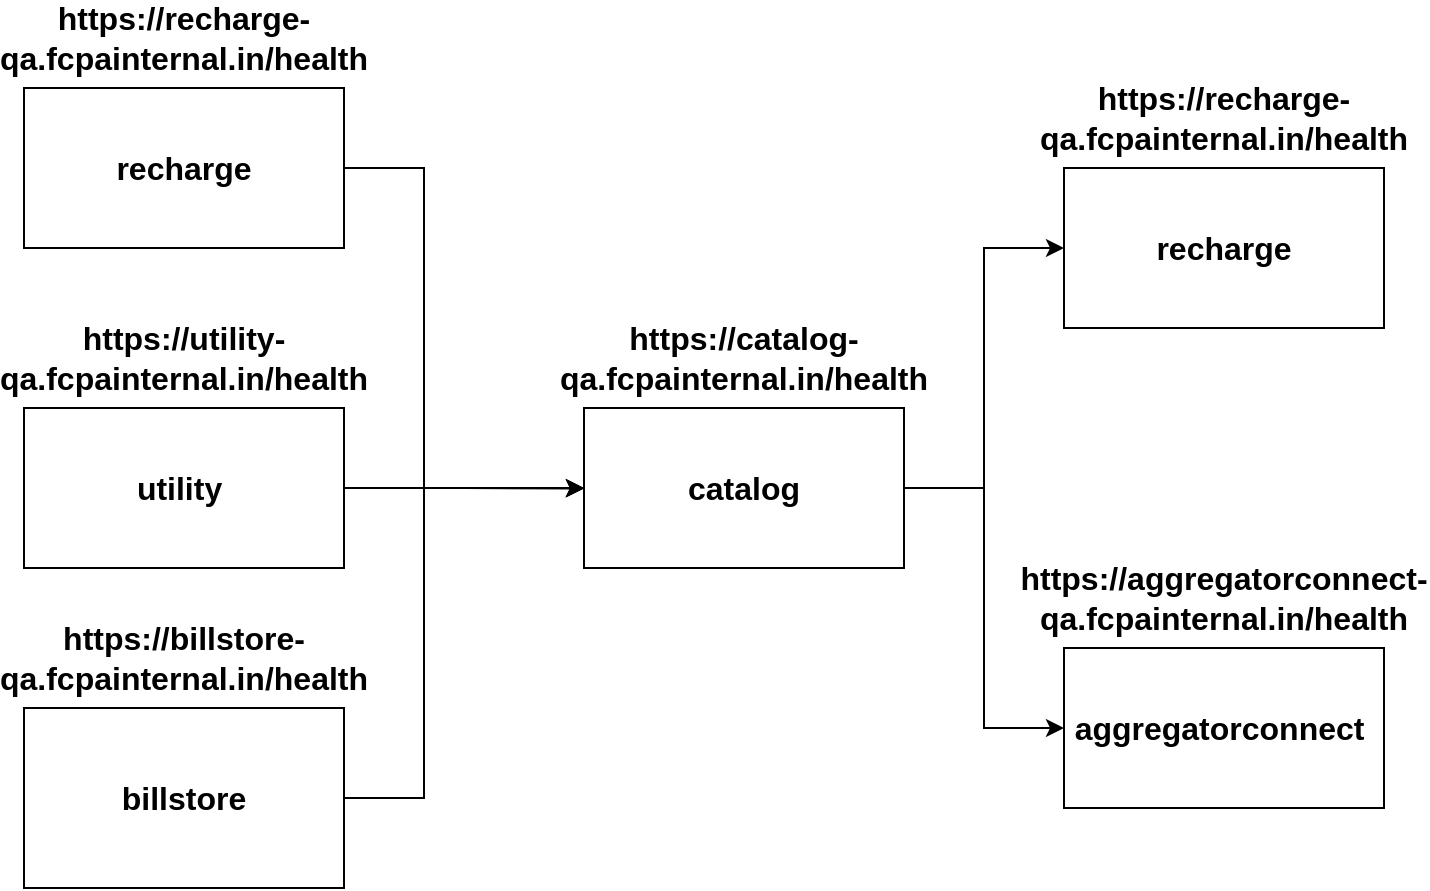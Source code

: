 <mxfile version="26.0.4">
  <diagram name="catalog" id="HybIhVwCzq5EruORasiY">
    <mxGraphModel dx="1434" dy="715" grid="1" gridSize="10" guides="1" tooltips="1" connect="1" arrows="1" fold="1" page="0" pageScale="1" pageWidth="850" pageHeight="1100" math="0" shadow="0">
      <root>
        <mxCell id="0" />
        <mxCell id="1" parent="0" />
        <mxCell id="CgaA7lfagobDSWBrxrx8-8" style="edgeStyle=orthogonalEdgeStyle;rounded=0;orthogonalLoop=1;jettySize=auto;html=1;exitX=1;exitY=0.5;exitDx=0;exitDy=0;entryX=0;entryY=0.5;entryDx=0;entryDy=0;fontStyle=1;fontSize=16;movable=0;resizable=0;rotatable=0;deletable=0;editable=0;locked=1;connectable=0;" parent="1" source="CgaA7lfagobDSWBrxrx8-1" target="CgaA7lfagobDSWBrxrx8-4" edge="1">
          <mxGeometry relative="1" as="geometry">
            <Array as="points">
              <mxPoint x="360" y="240" />
              <mxPoint x="360" y="400" />
            </Array>
          </mxGeometry>
        </mxCell>
        <mxCell id="CgaA7lfagobDSWBrxrx8-1" value="recharge" style="rounded=0;whiteSpace=wrap;html=1;fontStyle=1;fontSize=16;movable=0;resizable=0;rotatable=0;deletable=0;editable=0;locked=1;connectable=0;" parent="1" vertex="1">
          <mxGeometry x="160" y="200" width="160" height="80" as="geometry" />
        </mxCell>
        <mxCell id="CgaA7lfagobDSWBrxrx8-9" style="edgeStyle=orthogonalEdgeStyle;rounded=0;orthogonalLoop=1;jettySize=auto;html=1;exitX=1;exitY=0.5;exitDx=0;exitDy=0;fontStyle=1;fontSize=16;movable=0;resizable=0;rotatable=0;deletable=0;editable=0;locked=1;connectable=0;" parent="1" source="CgaA7lfagobDSWBrxrx8-2" edge="1">
          <mxGeometry relative="1" as="geometry">
            <mxPoint x="440" y="400.333" as="targetPoint" />
          </mxGeometry>
        </mxCell>
        <mxCell id="CgaA7lfagobDSWBrxrx8-2" value="utility&amp;nbsp;" style="rounded=0;whiteSpace=wrap;html=1;fontStyle=1;fontSize=16;movable=0;resizable=0;rotatable=0;deletable=0;editable=0;locked=1;connectable=0;" parent="1" vertex="1">
          <mxGeometry x="160" y="360" width="160" height="80" as="geometry" />
        </mxCell>
        <mxCell id="CgaA7lfagobDSWBrxrx8-3" value="billstore" style="rounded=0;whiteSpace=wrap;html=1;fontStyle=1;fontSize=16;movable=0;resizable=0;rotatable=0;deletable=0;editable=0;locked=1;connectable=0;" parent="1" vertex="1">
          <mxGeometry x="160" y="510" width="160" height="90" as="geometry" />
        </mxCell>
        <mxCell id="CgaA7lfagobDSWBrxrx8-14" style="edgeStyle=orthogonalEdgeStyle;rounded=0;orthogonalLoop=1;jettySize=auto;html=1;entryX=0;entryY=0.5;entryDx=0;entryDy=0;fontStyle=1;fontSize=16;movable=0;resizable=0;rotatable=0;deletable=0;editable=0;locked=1;connectable=0;" parent="1" source="CgaA7lfagobDSWBrxrx8-4" target="CgaA7lfagobDSWBrxrx8-5" edge="1">
          <mxGeometry relative="1" as="geometry" />
        </mxCell>
        <mxCell id="CgaA7lfagobDSWBrxrx8-15" style="edgeStyle=orthogonalEdgeStyle;rounded=0;orthogonalLoop=1;jettySize=auto;html=1;exitX=1;exitY=0.5;exitDx=0;exitDy=0;entryX=0;entryY=0.5;entryDx=0;entryDy=0;fontStyle=1;fontSize=16;movable=0;resizable=0;rotatable=0;deletable=0;editable=0;locked=1;connectable=0;" parent="1" source="CgaA7lfagobDSWBrxrx8-4" target="CgaA7lfagobDSWBrxrx8-6" edge="1">
          <mxGeometry relative="1" as="geometry" />
        </mxCell>
        <mxCell id="CgaA7lfagobDSWBrxrx8-4" value="catalog" style="rounded=0;whiteSpace=wrap;html=1;fontStyle=1;fontSize=16;movable=0;resizable=0;rotatable=0;deletable=0;editable=0;locked=1;connectable=0;" parent="1" vertex="1">
          <mxGeometry x="440" y="360" width="160" height="80" as="geometry" />
        </mxCell>
        <mxCell id="CgaA7lfagobDSWBrxrx8-5" value="recharge" style="rounded=0;whiteSpace=wrap;html=1;fontStyle=1;fontSize=16;movable=0;resizable=0;rotatable=0;deletable=0;editable=0;locked=1;connectable=0;" parent="1" vertex="1">
          <mxGeometry x="680" y="240" width="160" height="80" as="geometry" />
        </mxCell>
        <mxCell id="CgaA7lfagobDSWBrxrx8-6" value="aggregatorconnect&amp;nbsp;" style="rounded=0;whiteSpace=wrap;html=1;fontStyle=1;fontSize=16;movable=0;resizable=0;rotatable=0;deletable=0;editable=0;locked=1;connectable=0;" parent="1" vertex="1">
          <mxGeometry x="680" y="480" width="160" height="80" as="geometry" />
        </mxCell>
        <UserObject label="https://recharge-qa.fcpainternal.in/health" link="https://recharge-qa.fcpainternal.in/health" id="CgaA7lfagobDSWBrxrx8-7">
          <mxCell style="text;html=1;align=center;verticalAlign=middle;whiteSpace=wrap;rounded=0;fontStyle=1;fontSize=16;movable=0;resizable=0;rotatable=0;deletable=0;editable=0;locked=1;connectable=0;" parent="1" vertex="1">
            <mxGeometry x="160" y="160" width="160" height="30" as="geometry" />
          </mxCell>
        </UserObject>
        <mxCell id="CgaA7lfagobDSWBrxrx8-17" value="" style="endArrow=classic;html=1;rounded=0;entryX=0;entryY=0.5;entryDx=0;entryDy=0;exitX=1;exitY=0.5;exitDx=0;exitDy=0;fontStyle=1;fontSize=16;movable=0;resizable=0;rotatable=0;deletable=0;editable=0;locked=1;connectable=0;" parent="1" source="CgaA7lfagobDSWBrxrx8-3" target="CgaA7lfagobDSWBrxrx8-4" edge="1">
          <mxGeometry width="50" height="50" relative="1" as="geometry">
            <mxPoint x="400" y="490" as="sourcePoint" />
            <mxPoint x="450" y="440" as="targetPoint" />
            <Array as="points">
              <mxPoint x="360" y="555" />
              <mxPoint x="360" y="400" />
            </Array>
          </mxGeometry>
        </mxCell>
        <UserObject label="https://utility-qa.fcpainternal.in/health" link="https://utility-qa.fcpainternal.in/health" id="CgaA7lfagobDSWBrxrx8-18">
          <mxCell style="text;html=1;align=center;verticalAlign=middle;whiteSpace=wrap;rounded=0;fontStyle=1;fontSize=16;movable=0;resizable=0;rotatable=0;deletable=0;editable=0;locked=1;connectable=0;" parent="1" vertex="1">
            <mxGeometry x="160" y="320" width="160" height="30" as="geometry" />
          </mxCell>
        </UserObject>
        <UserObject label="https://billstore-qa.fcpainternal.in/health" link="https://billstore-qa.fcpainternal.in/health" id="CgaA7lfagobDSWBrxrx8-19">
          <mxCell style="text;html=1;align=center;verticalAlign=middle;whiteSpace=wrap;rounded=0;fontStyle=1;fontSize=16;movable=0;resizable=0;rotatable=0;deletable=0;editable=0;locked=1;connectable=0;" parent="1" vertex="1">
            <mxGeometry x="160" y="470" width="160" height="30" as="geometry" />
          </mxCell>
        </UserObject>
        <UserObject label="https://catalog-qa.fcpainternal.in/health" link="https://catalog-qa.fcpainternal.in/health" id="CgaA7lfagobDSWBrxrx8-20">
          <mxCell style="text;html=1;align=center;verticalAlign=middle;whiteSpace=wrap;rounded=0;fontStyle=1;fontSize=16;movable=0;resizable=0;rotatable=0;deletable=0;editable=0;locked=1;connectable=0;" parent="1" vertex="1">
            <mxGeometry x="440" y="320" width="160" height="30" as="geometry" />
          </mxCell>
        </UserObject>
        <UserObject label="https://recharge-qa.fcpainternal.in/health" link="https://recharge-qa.fcpainternal.in/health" id="CgaA7lfagobDSWBrxrx8-21">
          <mxCell style="text;html=1;align=center;verticalAlign=middle;whiteSpace=wrap;rounded=0;fontStyle=1;fontSize=16;movable=0;resizable=0;rotatable=0;deletable=0;editable=0;locked=1;connectable=0;" parent="1" vertex="1">
            <mxGeometry x="680" y="200" width="160" height="30" as="geometry" />
          </mxCell>
        </UserObject>
        <UserObject label="https://aggregatorconnect-qa.fcpainternal.in/health" link="https://aggregatorconnect-qa.fcpainternal.in/health" id="CgaA7lfagobDSWBrxrx8-22">
          <mxCell style="text;html=1;align=center;verticalAlign=middle;whiteSpace=wrap;rounded=0;fontStyle=1;fontSize=16;movable=0;resizable=0;rotatable=0;deletable=0;editable=0;locked=1;connectable=0;" parent="1" vertex="1">
            <mxGeometry x="680" y="440" width="160" height="30" as="geometry" />
          </mxCell>
        </UserObject>
      </root>
    </mxGraphModel>
  </diagram>
</mxfile>
